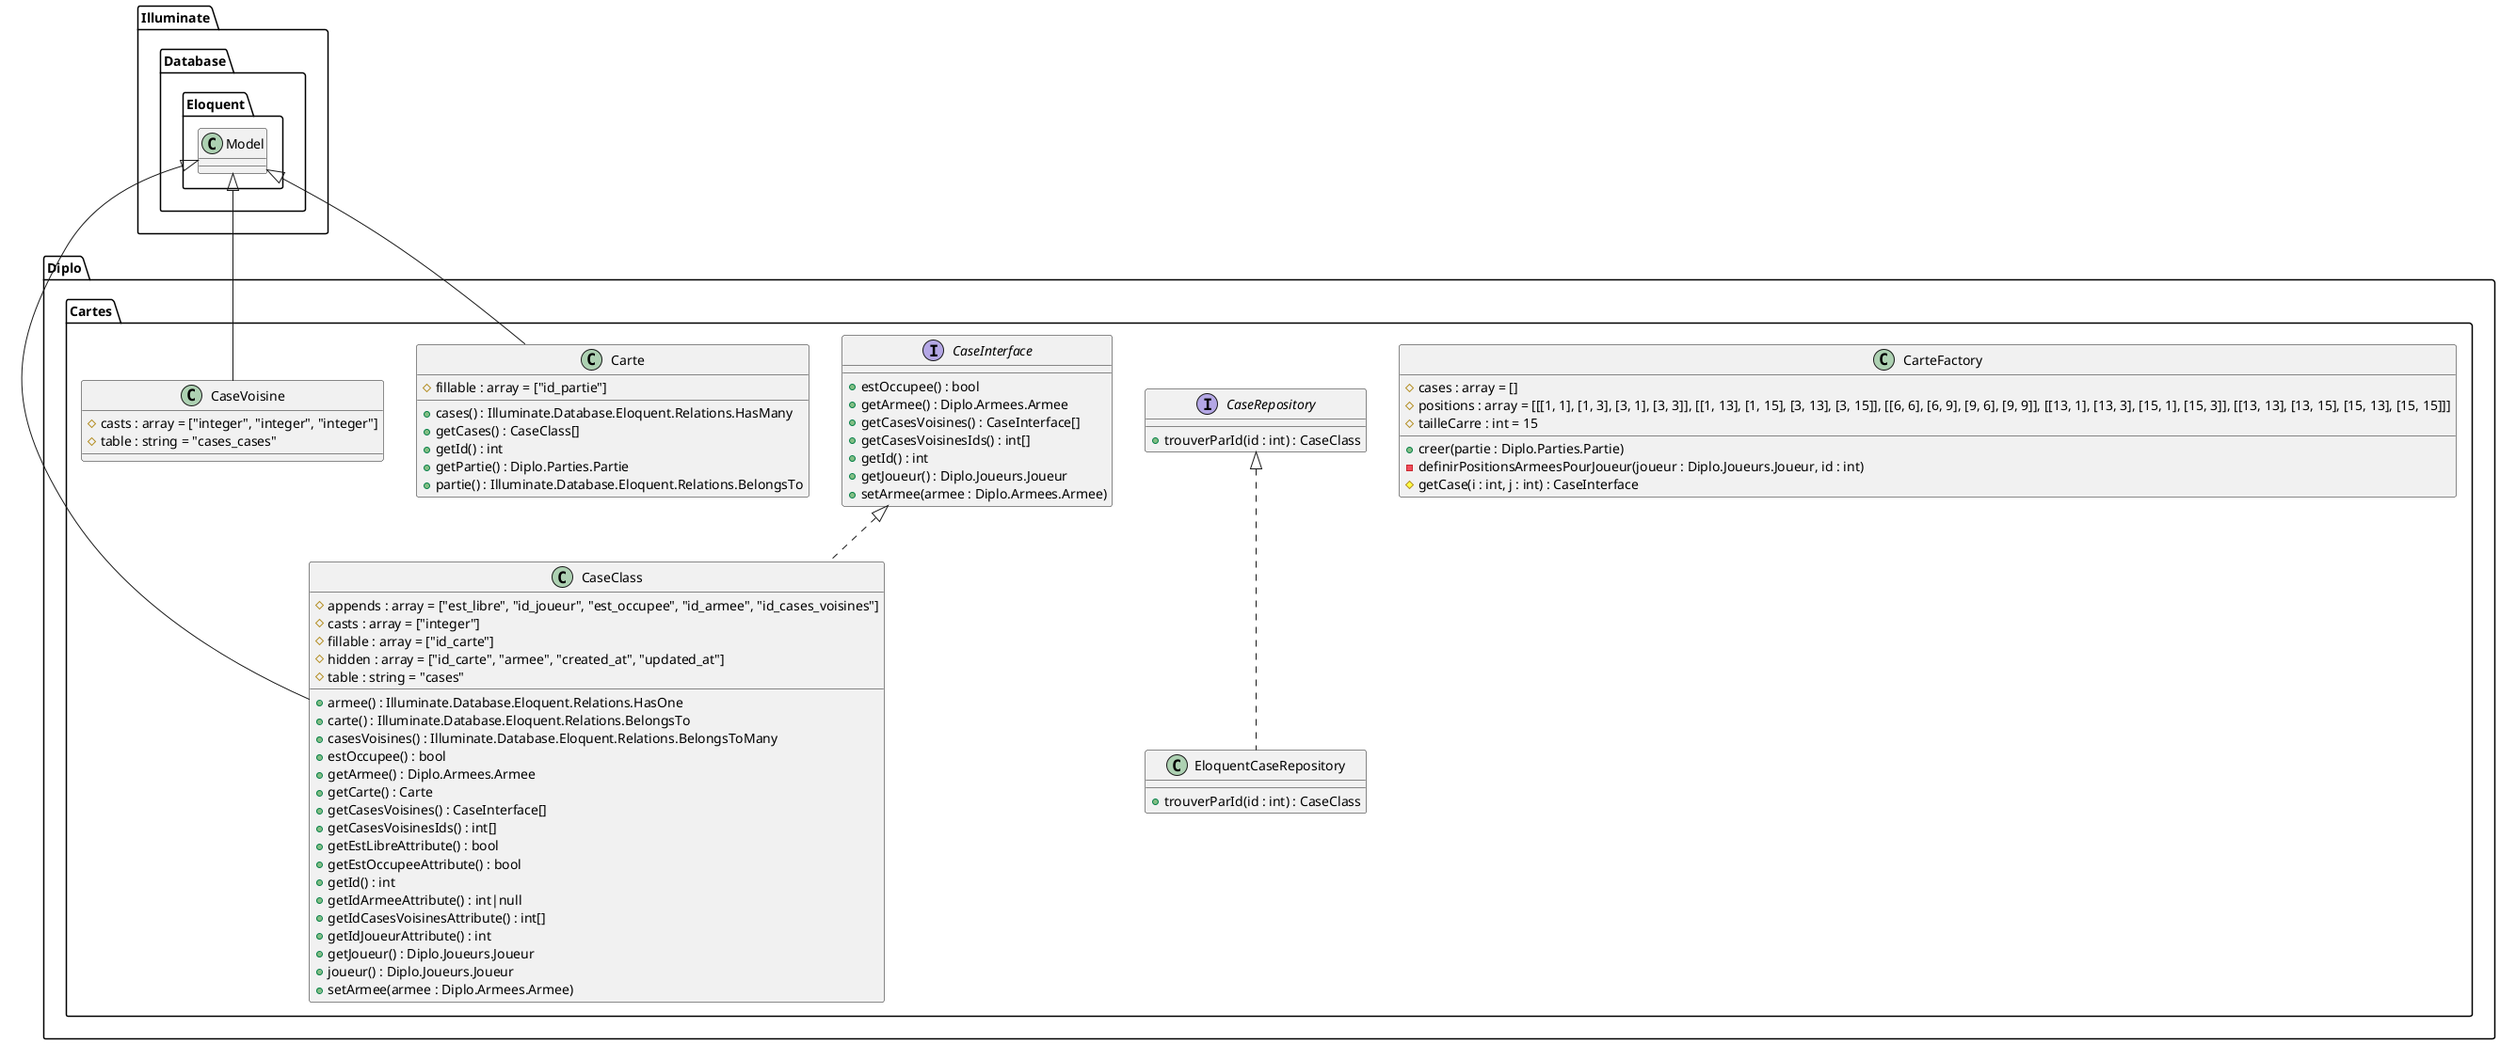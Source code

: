 @startuml
class Diplo.Cartes.CarteFactory {
    #cases : array = []
    #positions : array = [[[1, 1], [1, 3], [3, 1], [3, 3]], [[1, 13], [1, 15], [3, 13], [3, 15]], [[6, 6], [6, 9], [9, 6], [9, 9]], [[13, 1], [13, 3], [15, 1], [15, 3]], [[13, 13], [13, 15], [15, 13], [15, 15]]]
    #tailleCarre : int = 15
    +creer(partie : Diplo.Parties.Partie)
    -definirPositionsArmeesPourJoueur(joueur : Diplo.Joueurs.Joueur, id : int)
    #getCase(i : int, j : int) : CaseInterface
}
interface Diplo.Cartes.CaseRepository {
    +trouverParId(id : int) : CaseClass
}
class Diplo.Cartes.CaseClass {
    #appends : array = ["est_libre", "id_joueur", "est_occupee", "id_armee", "id_cases_voisines"]
    #casts : array = ["integer"]
    #fillable : array = ["id_carte"]
    #hidden : array = ["id_carte", "armee", "created_at", "updated_at"]
    #table : string = "cases"
    +armee() : Illuminate.Database.Eloquent.Relations.HasOne
    +carte() : Illuminate.Database.Eloquent.Relations.BelongsTo
    +casesVoisines() : Illuminate.Database.Eloquent.Relations.BelongsToMany
    +estOccupee() : bool
    +getArmee() : Diplo.Armees.Armee
    +getCarte() : Carte
    +getCasesVoisines() : CaseInterface[]
    +getCasesVoisinesIds() : int[]
    +getEstLibreAttribute() : bool
    +getEstOccupeeAttribute() : bool
    +getId() : int
    +getIdArmeeAttribute() : int|null
    +getIdCasesVoisinesAttribute() : int[]
    +getIdJoueurAttribute() : int
    +getJoueur() : Diplo.Joueurs.Joueur
    +joueur() : Diplo.Joueurs.Joueur
    +setArmee(armee : Diplo.Armees.Armee)
}
class Diplo.Cartes.CaseClass extends Illuminate.Database.Eloquent.Model
class Diplo.Cartes.CaseClass implements Diplo.Cartes.CaseInterface
class Diplo.Cartes.Carte {
    #fillable : array = ["id_partie"]
    +cases() : Illuminate.Database.Eloquent.Relations.HasMany
    +getCases() : CaseClass[]
    +getId() : int
    +getPartie() : Diplo.Parties.Partie
    +partie() : Illuminate.Database.Eloquent.Relations.BelongsTo
}
class Diplo.Cartes.Carte extends Illuminate.Database.Eloquent.Model
class Diplo.Cartes.CaseVoisine {
    #casts : array = ["integer", "integer", "integer"]
    #table : string = "cases_cases"
}
class Diplo.Cartes.CaseVoisine extends Illuminate.Database.Eloquent.Model
class Diplo.Cartes.EloquentCaseRepository {
    +trouverParId(id : int) : CaseClass
}
class Diplo.Cartes.EloquentCaseRepository implements Diplo.Cartes.CaseRepository
interface Diplo.Cartes.CaseInterface {
    +estOccupee() : bool
    +getArmee() : Diplo.Armees.Armee
    +getCasesVoisines() : CaseInterface[]
    +getCasesVoisinesIds() : int[]
    +getId() : int
    +getJoueur() : Diplo.Joueurs.Joueur
    +setArmee(armee : Diplo.Armees.Armee)
}
@enduml
